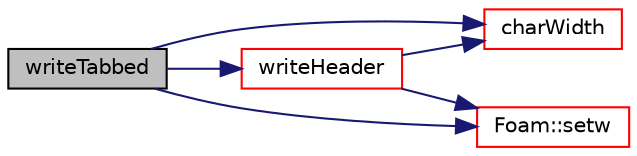 digraph "writeTabbed"
{
  bgcolor="transparent";
  edge [fontname="Helvetica",fontsize="10",labelfontname="Helvetica",labelfontsize="10"];
  node [fontname="Helvetica",fontsize="10",shape=record];
  rankdir="LR";
  Node126 [label="writeTabbed",height=0.2,width=0.4,color="black", fillcolor="grey75", style="filled", fontcolor="black"];
  Node126 -> Node127 [color="midnightblue",fontsize="10",style="solid",fontname="Helvetica"];
  Node127 [label="charWidth",height=0.2,width=0.4,color="red",URL="$a27245.html#a45ae5ac43c2825d7d39acd8b37a3fd0b",tooltip="Return width of character stream output. "];
  Node126 -> Node139 [color="midnightblue",fontsize="10",style="solid",fontname="Helvetica"];
  Node139 [label="Foam::setw",height=0.2,width=0.4,color="red",URL="$a21851.html#a3318127f6f23246407ca749a0a0ea03c"];
  Node126 -> Node141 [color="midnightblue",fontsize="10",style="solid",fontname="Helvetica"];
  Node141 [label="writeHeader",height=0.2,width=0.4,color="red",URL="$a27245.html#a5f851657bd4e2aab2eab213f4d60e403",tooltip="Write a commented header to stream. "];
  Node141 -> Node139 [color="midnightblue",fontsize="10",style="solid",fontname="Helvetica"];
  Node141 -> Node127 [color="midnightblue",fontsize="10",style="solid",fontname="Helvetica"];
}
